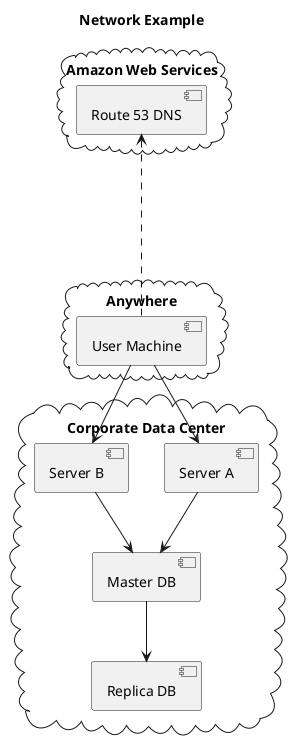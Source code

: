 @startuml

scale max 1050 width

title Network Example

cloud "Amazon Web Services" as AWS {
  component "Route 53 DNS"
}

cloud "Anywhere" {
  component "User Machine"
}

cloud "Corporate Data Center" as DC {
  component "Server A"
  component "Master DB"
  component "Server B"
  component "Replica DB"
}
' links
[User Machine] -..up-> [Route 53 DNS]
[User Machine] --> [Server A]
[User Machine] --> [Server B]
[Server A] --> [Master DB]
[Server B] --> [Master DB]
[Master DB] --> [Replica DB]

@enduml
